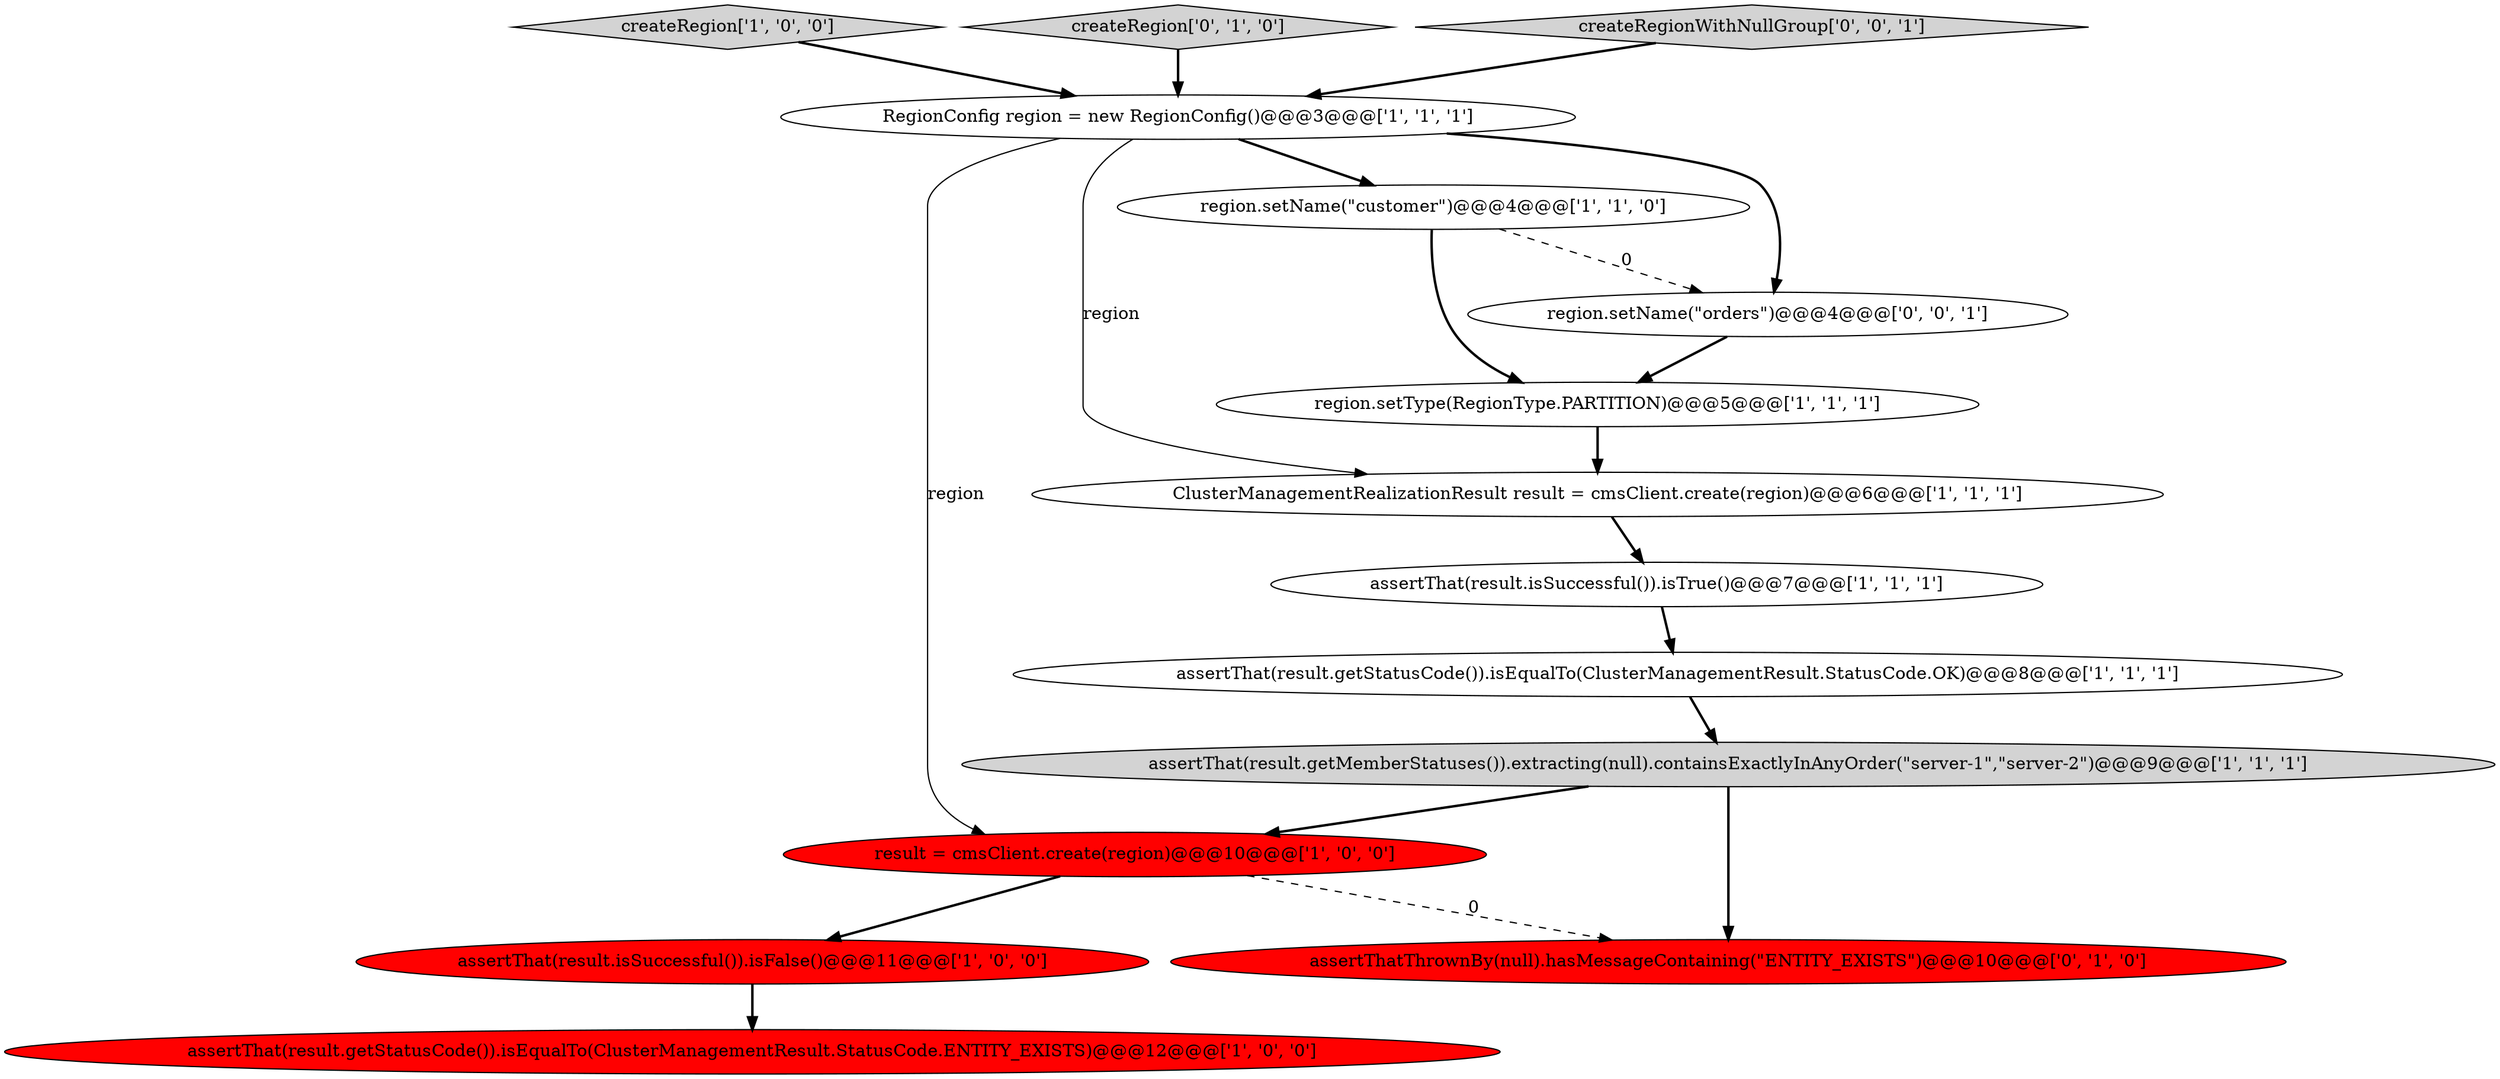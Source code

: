 digraph {
1 [style = filled, label = "createRegion['1', '0', '0']", fillcolor = lightgray, shape = diamond image = "AAA0AAABBB1BBB"];
6 [style = filled, label = "result = cmsClient.create(region)@@@10@@@['1', '0', '0']", fillcolor = red, shape = ellipse image = "AAA1AAABBB1BBB"];
2 [style = filled, label = "assertThat(result.getMemberStatuses()).extracting(null).containsExactlyInAnyOrder(\"server-1\",\"server-2\")@@@9@@@['1', '1', '1']", fillcolor = lightgray, shape = ellipse image = "AAA0AAABBB1BBB"];
12 [style = filled, label = "createRegion['0', '1', '0']", fillcolor = lightgray, shape = diamond image = "AAA0AAABBB2BBB"];
10 [style = filled, label = "assertThat(result.getStatusCode()).isEqualTo(ClusterManagementResult.StatusCode.ENTITY_EXISTS)@@@12@@@['1', '0', '0']", fillcolor = red, shape = ellipse image = "AAA1AAABBB1BBB"];
4 [style = filled, label = "region.setName(\"customer\")@@@4@@@['1', '1', '0']", fillcolor = white, shape = ellipse image = "AAA0AAABBB1BBB"];
8 [style = filled, label = "assertThat(result.isSuccessful()).isFalse()@@@11@@@['1', '0', '0']", fillcolor = red, shape = ellipse image = "AAA1AAABBB1BBB"];
7 [style = filled, label = "ClusterManagementRealizationResult result = cmsClient.create(region)@@@6@@@['1', '1', '1']", fillcolor = white, shape = ellipse image = "AAA0AAABBB1BBB"];
13 [style = filled, label = "region.setName(\"orders\")@@@4@@@['0', '0', '1']", fillcolor = white, shape = ellipse image = "AAA0AAABBB3BBB"];
11 [style = filled, label = "assertThatThrownBy(null).hasMessageContaining(\"ENTITY_EXISTS\")@@@10@@@['0', '1', '0']", fillcolor = red, shape = ellipse image = "AAA1AAABBB2BBB"];
0 [style = filled, label = "assertThat(result.isSuccessful()).isTrue()@@@7@@@['1', '1', '1']", fillcolor = white, shape = ellipse image = "AAA0AAABBB1BBB"];
9 [style = filled, label = "assertThat(result.getStatusCode()).isEqualTo(ClusterManagementResult.StatusCode.OK)@@@8@@@['1', '1', '1']", fillcolor = white, shape = ellipse image = "AAA0AAABBB1BBB"];
14 [style = filled, label = "createRegionWithNullGroup['0', '0', '1']", fillcolor = lightgray, shape = diamond image = "AAA0AAABBB3BBB"];
5 [style = filled, label = "region.setType(RegionType.PARTITION)@@@5@@@['1', '1', '1']", fillcolor = white, shape = ellipse image = "AAA0AAABBB1BBB"];
3 [style = filled, label = "RegionConfig region = new RegionConfig()@@@3@@@['1', '1', '1']", fillcolor = white, shape = ellipse image = "AAA0AAABBB1BBB"];
1->3 [style = bold, label=""];
3->13 [style = bold, label=""];
14->3 [style = bold, label=""];
5->7 [style = bold, label=""];
8->10 [style = bold, label=""];
3->7 [style = solid, label="region"];
3->6 [style = solid, label="region"];
0->9 [style = bold, label=""];
7->0 [style = bold, label=""];
12->3 [style = bold, label=""];
4->13 [style = dashed, label="0"];
9->2 [style = bold, label=""];
4->5 [style = bold, label=""];
3->4 [style = bold, label=""];
2->6 [style = bold, label=""];
2->11 [style = bold, label=""];
6->8 [style = bold, label=""];
6->11 [style = dashed, label="0"];
13->5 [style = bold, label=""];
}

